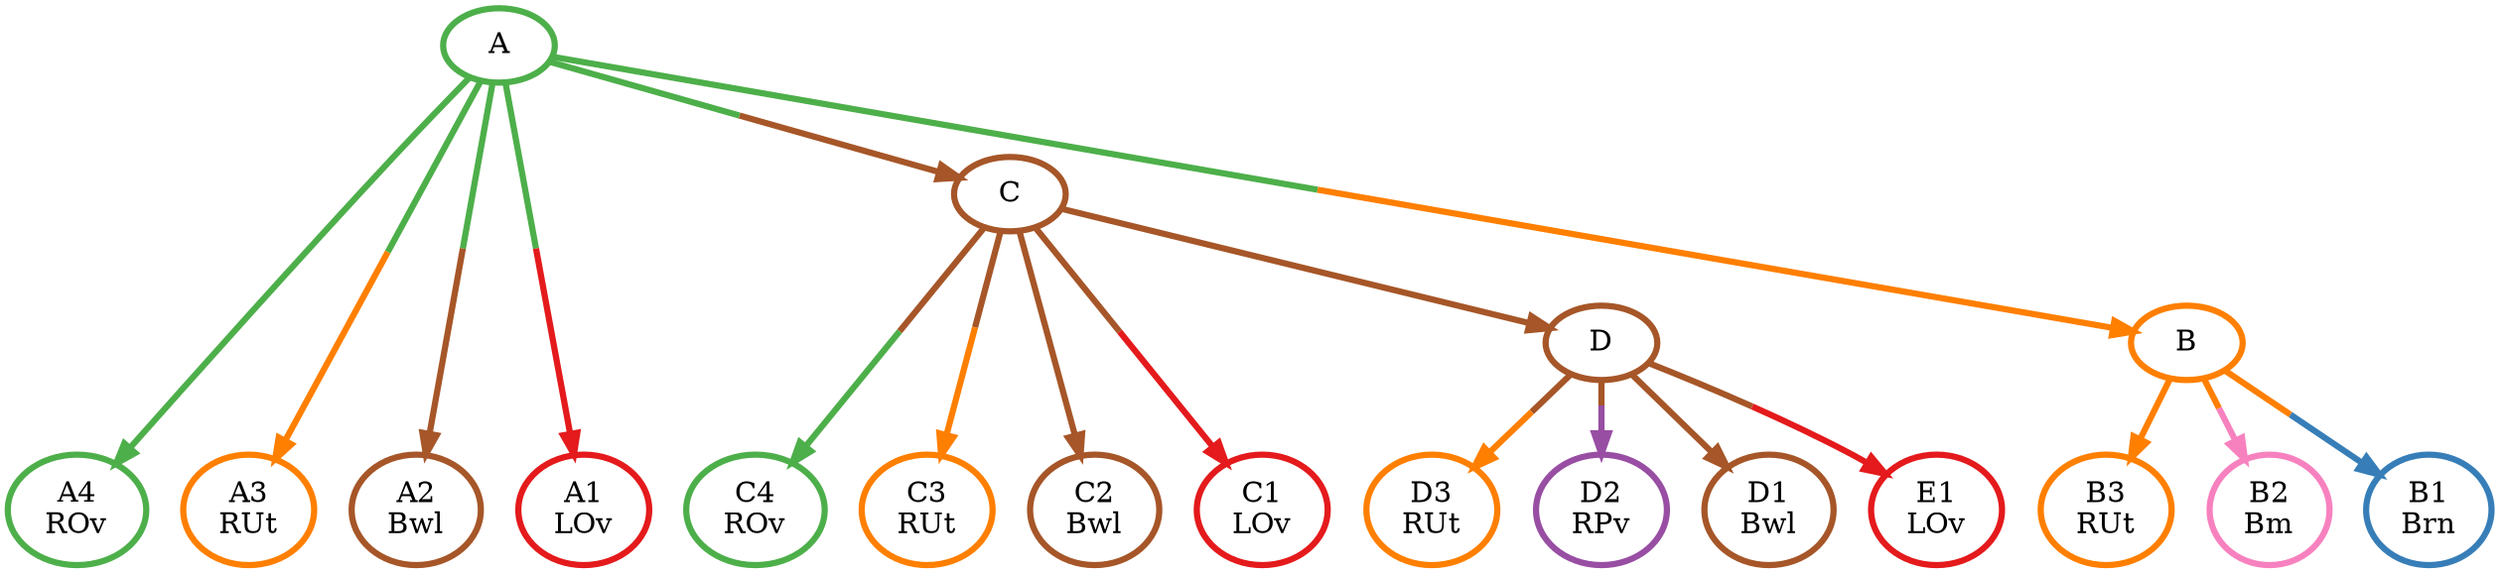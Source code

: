 digraph T {
	{
		rank=same
		18 [penwidth=3,colorscheme=set19,color=5,label="D3\nRUt"]
		17 [penwidth=3,colorscheme=set19,color=4,label="D2\nRPv"]
		16 [penwidth=3,colorscheme=set19,color=7,label="D1\nBwl"]
		15 [penwidth=3,colorscheme=set19,color=3,label="C4\nROv"]
		14 [penwidth=3,colorscheme=set19,color=5,label="C3\nRUt"]
		13 [penwidth=3,colorscheme=set19,color=7,label="C2\nBwl"]
		12 [penwidth=3,colorscheme=set19,color=1,label="C1\nLOv"]
		11 [penwidth=3,colorscheme=set19,color=5,label="B3\nRUt"]
		10 [penwidth=3,colorscheme=set19,color=8,label="B2\nBm"]
		9 [penwidth=3,colorscheme=set19,color=2,label="B1\nBrn"]
		8 [penwidth=3,colorscheme=set19,color=3,label="A4\nROv"]
		7 [penwidth=3,colorscheme=set19,color=5,label="A3\nRUt"]
		6 [penwidth=3,colorscheme=set19,color=7,label="A2\nBwl"]
		5 [penwidth=3,colorscheme=set19,color=1,label="A1\nLOv"]
		4 [penwidth=3,colorscheme=set19,color=1,label="E1\nLOv"]
	}
	3 [penwidth=3,colorscheme=set19,color=7,label="D"]
	2 [penwidth=3,colorscheme=set19,color=7,label="C"]
	1 [penwidth=3,colorscheme=set19,color=5,label="B"]
	0 [penwidth=3,colorscheme=set19,color=3,label="A"]
	3 -> 18 [penwidth=3,colorscheme=set19,color="7;0.5:5"]
	3 -> 17 [penwidth=3,colorscheme=set19,color="7;0.5:4"]
	3 -> 16 [penwidth=3,colorscheme=set19,color=7]
	3 -> 4 [penwidth=3,colorscheme=set19,color="7;0.5:1"]
	2 -> 15 [penwidth=3,colorscheme=set19,color="7;0.5:3"]
	2 -> 14 [penwidth=3,colorscheme=set19,color="7;0.5:5"]
	2 -> 13 [penwidth=3,colorscheme=set19,color=7]
	2 -> 12 [penwidth=3,colorscheme=set19,color="7;0.5:1"]
	2 -> 3 [penwidth=3,colorscheme=set19,color=7]
	1 -> 11 [penwidth=3,colorscheme=set19,color=5]
	1 -> 10 [penwidth=3,colorscheme=set19,color="5;0.5:8"]
	1 -> 9 [penwidth=3,colorscheme=set19,color="5;0.5:2"]
	0 -> 8 [penwidth=3,colorscheme=set19,color=3]
	0 -> 7 [penwidth=3,colorscheme=set19,color="3;0.5:5"]
	0 -> 6 [penwidth=3,colorscheme=set19,color="3;0.5:7"]
	0 -> 5 [penwidth=3,colorscheme=set19,color="3;0.5:1"]
	0 -> 2 [penwidth=3,colorscheme=set19,color="3;0.5:7"]
	0 -> 1 [penwidth=3,colorscheme=set19,color="3;0.5:5"]
}
